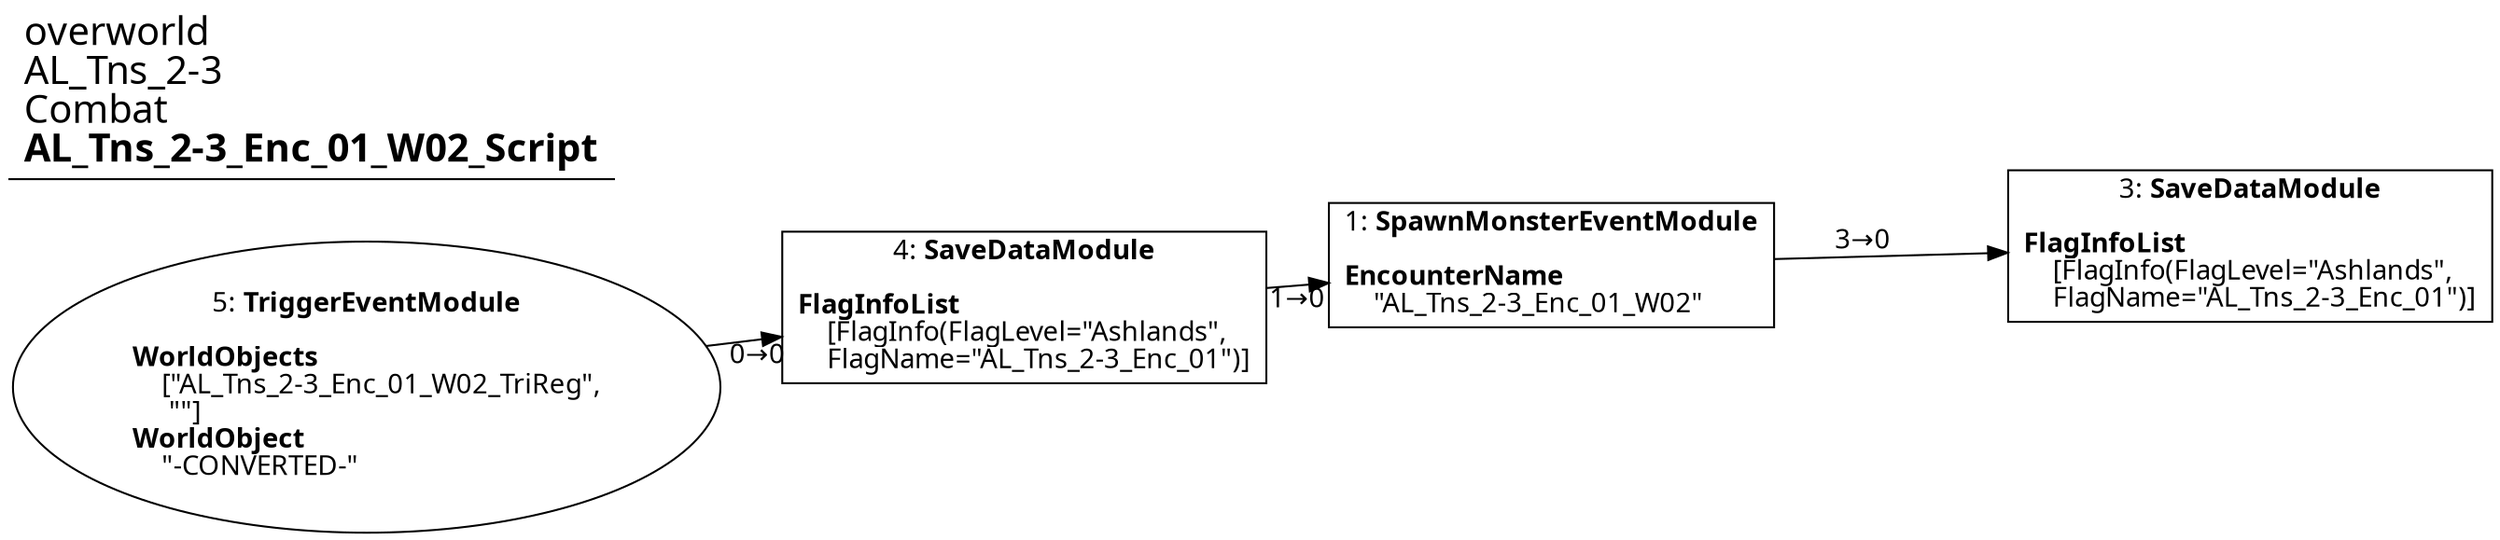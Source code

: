 digraph {
    layout = fdp;
    overlap = prism;
    sep = "+16";
    splines = spline;

    node [ shape = box ];

    graph [ fontname = "Segoe UI" ];
    node [ fontname = "Segoe UI" ];
    edge [ fontname = "Segoe UI" ];

    1 [ label = <1: <b>SpawnMonsterEventModule</b><br/><br/><b>EncounterName</b><br align="left"/>    &quot;AL_Tns_2-3_Enc_01_W02&quot;<br align="left"/>> ];
    1 [ pos = "0.546,-0.44000003!" ];
    1 -> 3 [ label = "3→0" ];

    3 [ label = <3: <b>SaveDataModule</b><br/><br/><b>FlagInfoList</b><br align="left"/>    [FlagInfo(FlagLevel=&quot;Ashlands&quot;, <br align="left"/>    FlagName=&quot;AL_Tns_2-3_Enc_01&quot;)]<br align="left"/>> ];
    3 [ pos = "0.94600004,-0.43100002!" ];

    4 [ label = <4: <b>SaveDataModule</b><br/><br/><b>FlagInfoList</b><br align="left"/>    [FlagInfo(FlagLevel=&quot;Ashlands&quot;, <br align="left"/>    FlagName=&quot;AL_Tns_2-3_Enc_01&quot;)]<br align="left"/>> ];
    4 [ pos = "0.257,-0.44000003!" ];
    4 -> 1 [ label = "1→0" ];

    5 [ label = <5: <b>TriggerEventModule</b><br/><br/><b>WorldObjects</b><br align="left"/>    [&quot;AL_Tns_2-3_Enc_01_W02_TriReg&quot;,<br align="left"/>     &quot;&quot;]<br align="left"/><b>WorldObject</b><br align="left"/>    &quot;-CONVERTED-&quot;<br align="left"/>> ];
    5 [ shape = oval ]
    5 [ pos = "-0.056,-0.43500003!" ];
    5 -> 4 [ label = "0→0" ];

    title [ pos = "-0.057000004,-0.43!" ];
    title [ shape = underline ];
    title [ label = <<font point-size="20">overworld<br align="left"/>AL_Tns_2-3<br align="left"/>Combat<br align="left"/><b>AL_Tns_2-3_Enc_01_W02_Script</b><br align="left"/></font>> ];
}
